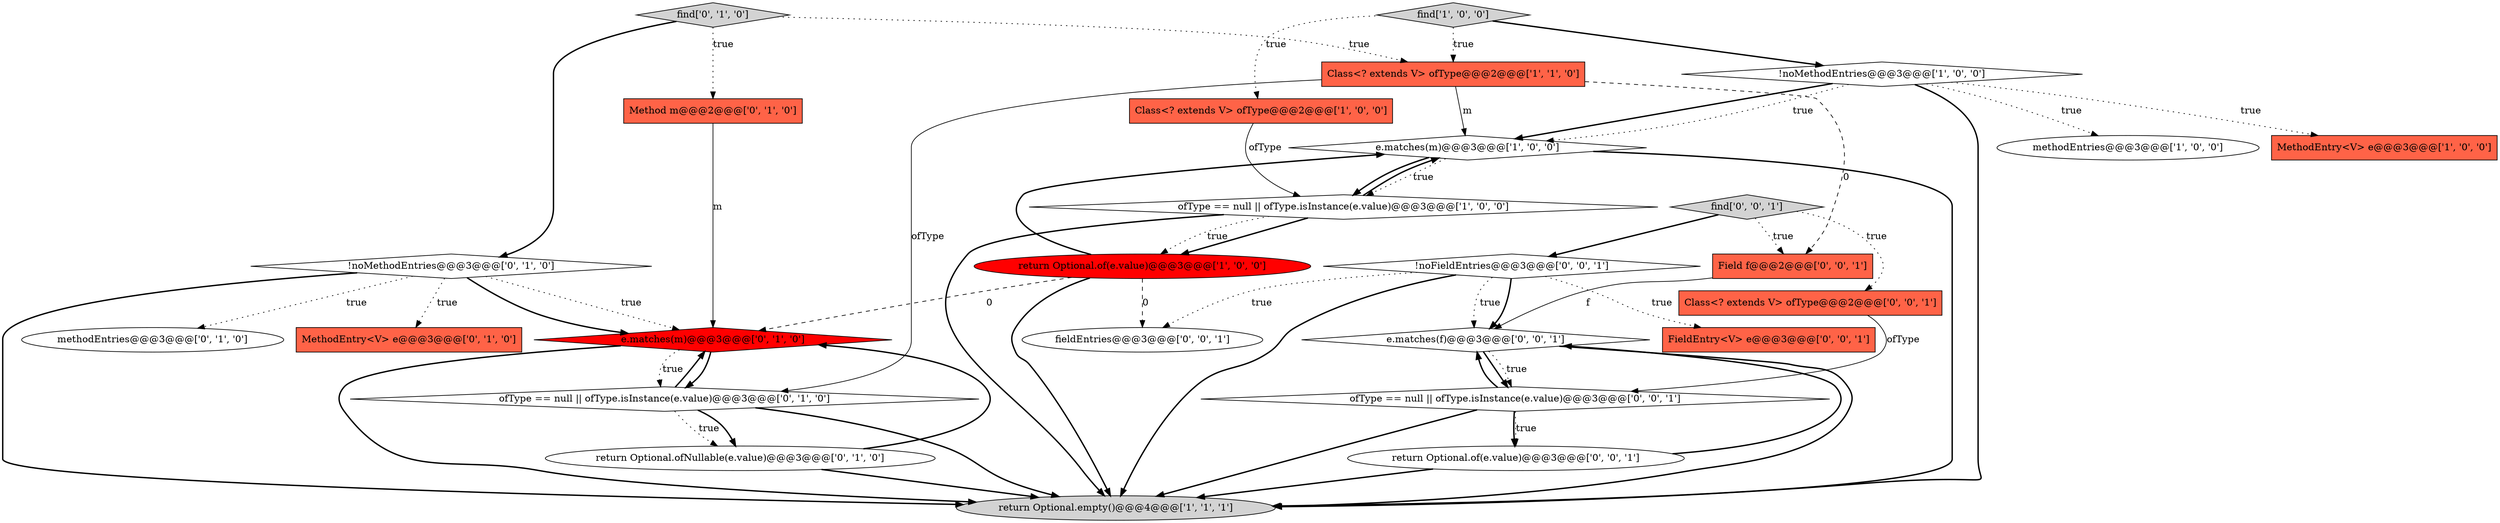 digraph {
7 [style = filled, label = "return Optional.empty()@@@4@@@['1', '1', '1']", fillcolor = lightgray, shape = ellipse image = "AAA0AAABBB1BBB"];
4 [style = filled, label = "!noMethodEntries@@@3@@@['1', '0', '0']", fillcolor = white, shape = diamond image = "AAA0AAABBB1BBB"];
15 [style = filled, label = "return Optional.ofNullable(e.value)@@@3@@@['0', '1', '0']", fillcolor = white, shape = ellipse image = "AAA0AAABBB2BBB"];
2 [style = filled, label = "e.matches(m)@@@3@@@['1', '0', '0']", fillcolor = white, shape = diamond image = "AAA0AAABBB1BBB"];
20 [style = filled, label = "!noFieldEntries@@@3@@@['0', '0', '1']", fillcolor = white, shape = diamond image = "AAA0AAABBB3BBB"];
19 [style = filled, label = "Field f@@@2@@@['0', '0', '1']", fillcolor = tomato, shape = box image = "AAA0AAABBB3BBB"];
26 [style = filled, label = "fieldEntries@@@3@@@['0', '0', '1']", fillcolor = white, shape = ellipse image = "AAA0AAABBB3BBB"];
12 [style = filled, label = "Method m@@@2@@@['0', '1', '0']", fillcolor = tomato, shape = box image = "AAA0AAABBB2BBB"];
24 [style = filled, label = "return Optional.of(e.value)@@@3@@@['0', '0', '1']", fillcolor = white, shape = ellipse image = "AAA0AAABBB3BBB"];
16 [style = filled, label = "!noMethodEntries@@@3@@@['0', '1', '0']", fillcolor = white, shape = diamond image = "AAA0AAABBB2BBB"];
1 [style = filled, label = "methodEntries@@@3@@@['1', '0', '0']", fillcolor = white, shape = ellipse image = "AAA0AAABBB1BBB"];
14 [style = filled, label = "methodEntries@@@3@@@['0', '1', '0']", fillcolor = white, shape = ellipse image = "AAA0AAABBB2BBB"];
21 [style = filled, label = "FieldEntry<V> e@@@3@@@['0', '0', '1']", fillcolor = tomato, shape = box image = "AAA0AAABBB3BBB"];
18 [style = filled, label = "Class<? extends V> ofType@@@2@@@['0', '0', '1']", fillcolor = tomato, shape = box image = "AAA0AAABBB3BBB"];
5 [style = filled, label = "MethodEntry<V> e@@@3@@@['1', '0', '0']", fillcolor = tomato, shape = box image = "AAA0AAABBB1BBB"];
23 [style = filled, label = "ofType == null || ofType.isInstance(e.value)@@@3@@@['0', '0', '1']", fillcolor = white, shape = diamond image = "AAA0AAABBB3BBB"];
0 [style = filled, label = "Class<? extends V> ofType@@@2@@@['1', '0', '0']", fillcolor = tomato, shape = box image = "AAA0AAABBB1BBB"];
11 [style = filled, label = "find['0', '1', '0']", fillcolor = lightgray, shape = diamond image = "AAA0AAABBB2BBB"];
17 [style = filled, label = "e.matches(m)@@@3@@@['0', '1', '0']", fillcolor = red, shape = diamond image = "AAA1AAABBB2BBB"];
3 [style = filled, label = "find['1', '0', '0']", fillcolor = lightgray, shape = diamond image = "AAA0AAABBB1BBB"];
6 [style = filled, label = "Class<? extends V> ofType@@@2@@@['1', '1', '0']", fillcolor = tomato, shape = box image = "AAA0AAABBB1BBB"];
22 [style = filled, label = "find['0', '0', '1']", fillcolor = lightgray, shape = diamond image = "AAA0AAABBB3BBB"];
9 [style = filled, label = "return Optional.of(e.value)@@@3@@@['1', '0', '0']", fillcolor = red, shape = ellipse image = "AAA1AAABBB1BBB"];
13 [style = filled, label = "ofType == null || ofType.isInstance(e.value)@@@3@@@['0', '1', '0']", fillcolor = white, shape = diamond image = "AAA0AAABBB2BBB"];
8 [style = filled, label = "ofType == null || ofType.isInstance(e.value)@@@3@@@['1', '0', '0']", fillcolor = white, shape = diamond image = "AAA0AAABBB1BBB"];
25 [style = filled, label = "e.matches(f)@@@3@@@['0', '0', '1']", fillcolor = white, shape = diamond image = "AAA0AAABBB3BBB"];
10 [style = filled, label = "MethodEntry<V> e@@@3@@@['0', '1', '0']", fillcolor = tomato, shape = box image = "AAA0AAABBB2BBB"];
11->16 [style = bold, label=""];
4->5 [style = dotted, label="true"];
23->25 [style = bold, label=""];
20->25 [style = dotted, label="true"];
22->19 [style = dotted, label="true"];
22->18 [style = dotted, label="true"];
15->7 [style = bold, label=""];
4->1 [style = dotted, label="true"];
9->2 [style = bold, label=""];
25->23 [style = bold, label=""];
19->25 [style = solid, label="f"];
16->17 [style = dotted, label="true"];
11->12 [style = dotted, label="true"];
20->26 [style = dotted, label="true"];
16->7 [style = bold, label=""];
20->21 [style = dotted, label="true"];
4->2 [style = bold, label=""];
16->17 [style = bold, label=""];
3->6 [style = dotted, label="true"];
9->7 [style = bold, label=""];
25->7 [style = bold, label=""];
20->25 [style = bold, label=""];
12->17 [style = solid, label="m"];
16->10 [style = dotted, label="true"];
6->13 [style = solid, label="ofType"];
3->4 [style = bold, label=""];
4->7 [style = bold, label=""];
8->7 [style = bold, label=""];
17->7 [style = bold, label=""];
6->2 [style = solid, label="m"];
13->17 [style = bold, label=""];
15->17 [style = bold, label=""];
23->24 [style = bold, label=""];
8->2 [style = bold, label=""];
22->20 [style = bold, label=""];
11->6 [style = dotted, label="true"];
13->7 [style = bold, label=""];
24->25 [style = bold, label=""];
9->17 [style = dashed, label="0"];
16->14 [style = dotted, label="true"];
6->19 [style = dashed, label="0"];
9->26 [style = dashed, label="0"];
3->0 [style = dotted, label="true"];
8->9 [style = bold, label=""];
0->8 [style = solid, label="ofType"];
13->15 [style = dotted, label="true"];
18->23 [style = solid, label="ofType"];
17->13 [style = bold, label=""];
13->15 [style = bold, label=""];
8->9 [style = dotted, label="true"];
25->23 [style = dotted, label="true"];
2->7 [style = bold, label=""];
20->7 [style = bold, label=""];
23->7 [style = bold, label=""];
17->13 [style = dotted, label="true"];
24->7 [style = bold, label=""];
23->24 [style = dotted, label="true"];
4->2 [style = dotted, label="true"];
2->8 [style = dotted, label="true"];
2->8 [style = bold, label=""];
}
